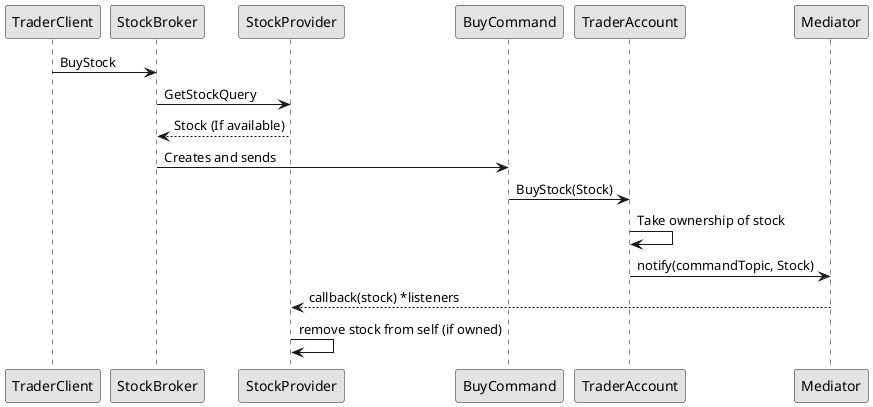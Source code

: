 @startuml StockMarket Sequence Diagram (Buy Stock)
skinparam Monochrome true
skinparam Shadowing false

participant TraderClient 
participant StockBroker  
participant StockProvider 

TraderClient -> StockBroker: BuyStock 
StockBroker -> StockProvider: GetStockQuery 
StockBroker <-- StockProvider: Stock (If available) 

StockBroker -> BuyCommand: Creates and sends 
BuyCommand -> TraderAccount: BuyStock(Stock)
TraderAccount -> TraderAccount: Take ownership of stock  
TraderAccount -> Mediator: notify(commandTopic, Stock) 
Mediator --> StockProvider: callback(stock) *listeners 
StockProvider -> StockProvider: remove stock from self (if owned) 



@enduml